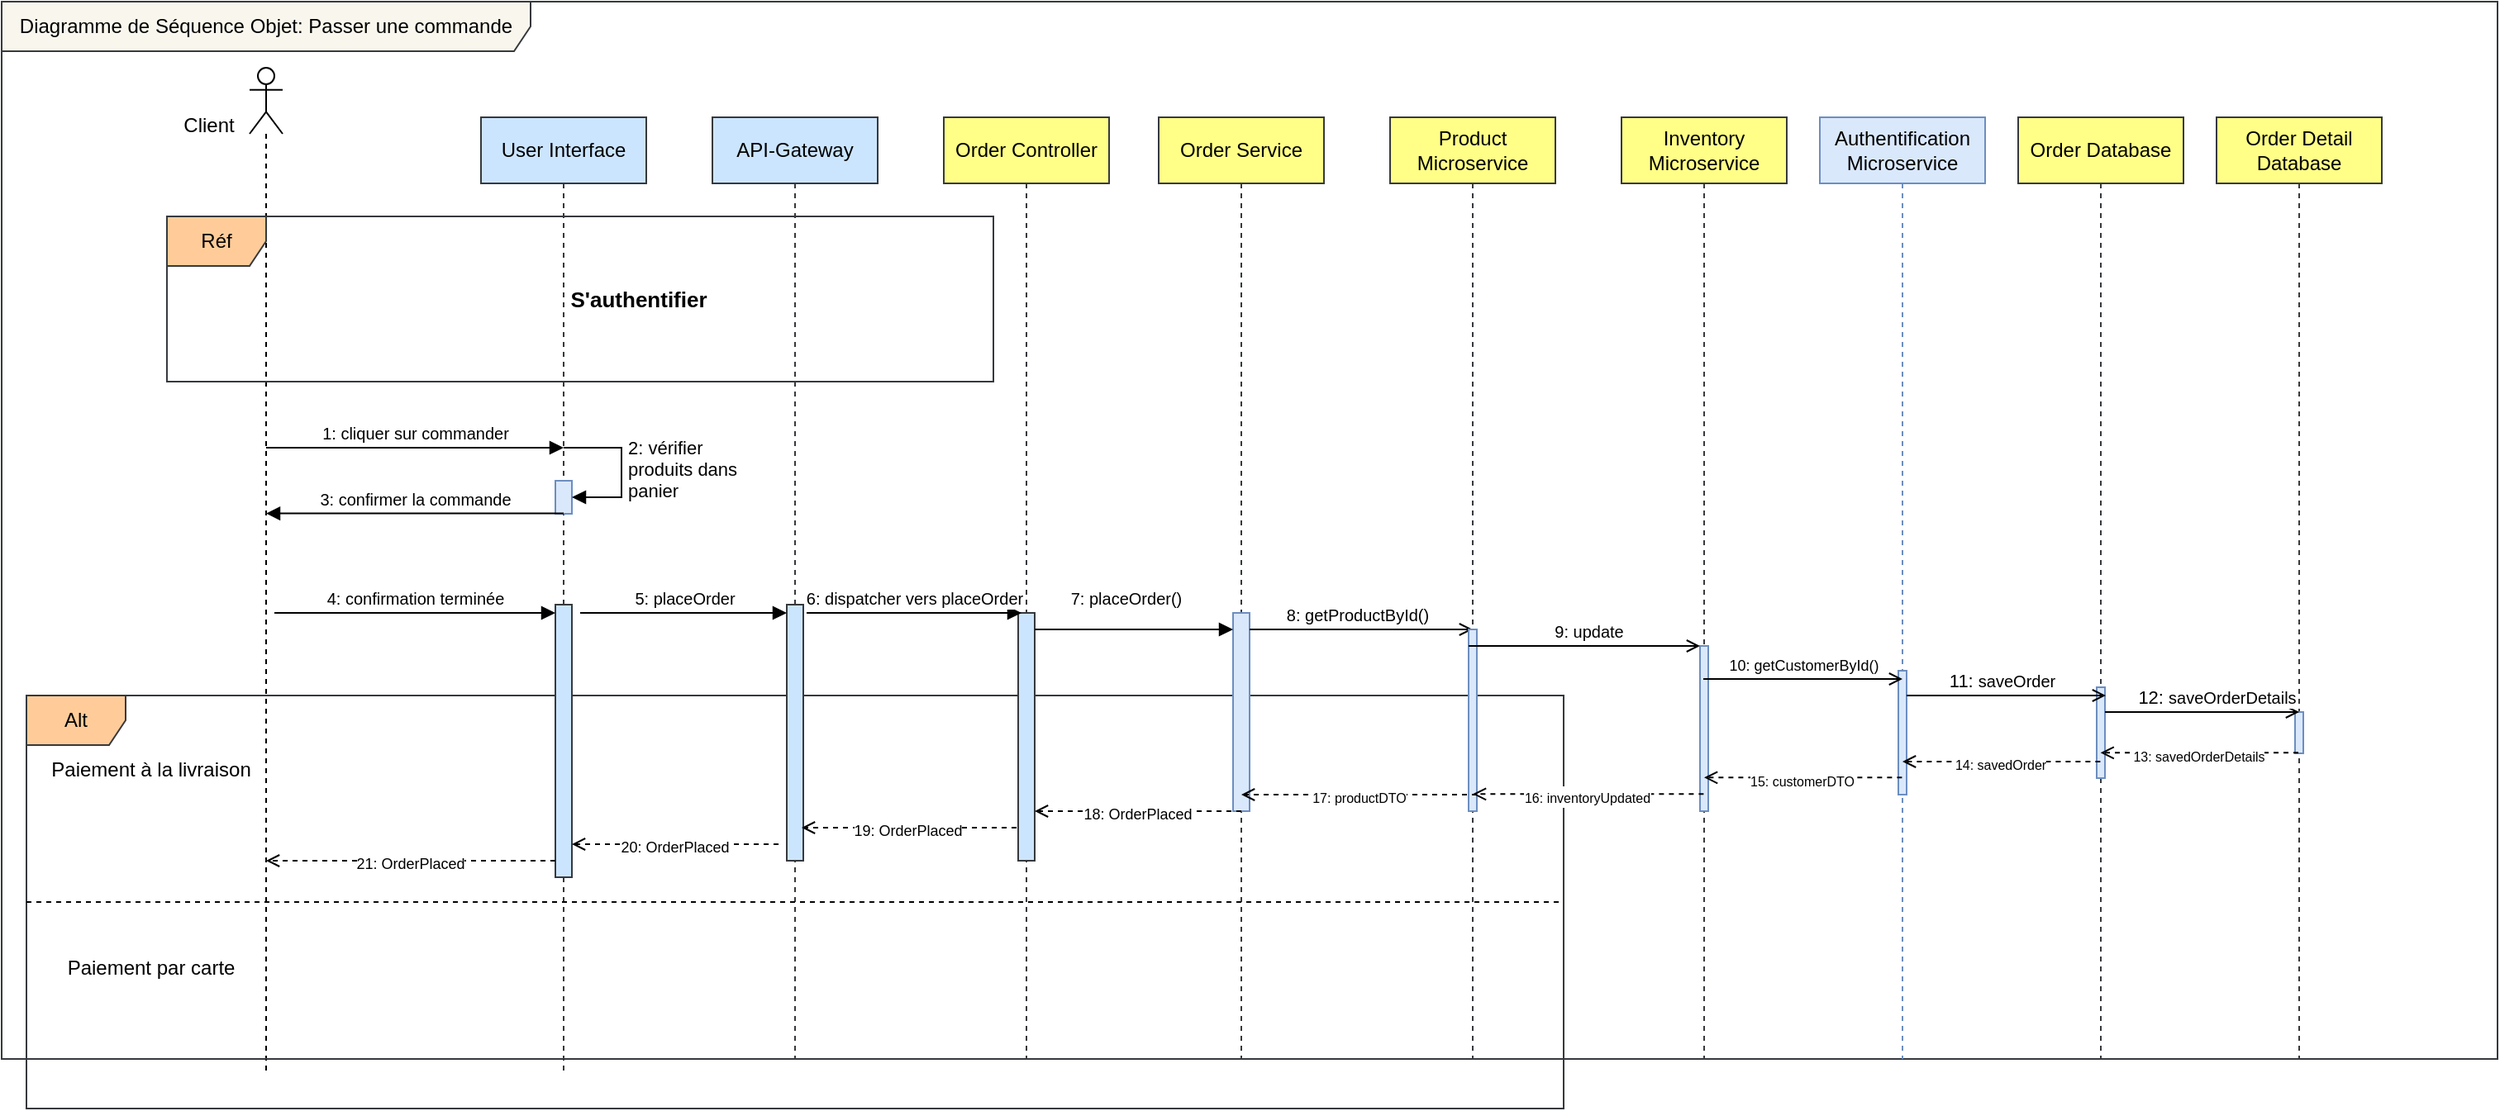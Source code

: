 <mxfile version="24.7.16">
  <diagram name="Page-1" id="Vj2fXtDcxGoJhjf4LWHA">
    <mxGraphModel dx="647" dy="358" grid="1" gridSize="10" guides="1" tooltips="1" connect="1" arrows="1" fold="1" page="1" pageScale="1" pageWidth="850" pageHeight="1100" math="0" shadow="0">
      <root>
        <mxCell id="0" />
        <mxCell id="1" parent="0" />
        <mxCell id="J7M1iKPz1tLLwmHf_Go_-1" value="Alt" style="shape=umlFrame;whiteSpace=wrap;html=1;pointerEvents=0;fillColor=#ffcc99;strokeColor=#36393d;" parent="1" vertex="1">
          <mxGeometry x="225" y="460" width="930" height="250" as="geometry" />
        </mxCell>
        <mxCell id="J7M1iKPz1tLLwmHf_Go_-2" value="" style="shape=umlLifeline;perimeter=lifelinePerimeter;whiteSpace=wrap;html=1;container=1;dropTarget=0;collapsible=0;recursiveResize=0;outlineConnect=0;portConstraint=eastwest;newEdgeStyle={&quot;curved&quot;:0,&quot;rounded&quot;:0};participant=umlActor;size=40;" parent="1" vertex="1">
          <mxGeometry x="360" y="80" width="20" height="610" as="geometry" />
        </mxCell>
        <mxCell id="J7M1iKPz1tLLwmHf_Go_-5" value="User Interface" style="shape=umlLifeline;perimeter=lifelinePerimeter;whiteSpace=wrap;html=1;container=1;dropTarget=0;collapsible=0;recursiveResize=0;outlineConnect=0;portConstraint=eastwest;newEdgeStyle={&quot;curved&quot;:0,&quot;rounded&quot;:0};fillColor=#cce5ff;strokeColor=#36393d;" parent="1" vertex="1">
          <mxGeometry x="500" y="110" width="100" height="580" as="geometry" />
        </mxCell>
        <mxCell id="J7M1iKPz1tLLwmHf_Go_-6" value="" style="html=1;points=[[0,0,0,0,5],[0,1,0,0,-5],[1,0,0,0,5],[1,1,0,0,-5]];perimeter=orthogonalPerimeter;outlineConnect=0;targetShapes=umlLifeline;portConstraint=eastwest;newEdgeStyle={&quot;curved&quot;:0,&quot;rounded&quot;:0};" parent="J7M1iKPz1tLLwmHf_Go_-5" vertex="1">
          <mxGeometry x="45" y="360" width="10" height="40" as="geometry" />
        </mxCell>
        <mxCell id="J7M1iKPz1tLLwmHf_Go_-7" value="" style="html=1;points=[[0,0,0,0,5],[0,1,0,0,-5],[1,0,0,0,5],[1,1,0,0,-5]];perimeter=orthogonalPerimeter;outlineConnect=0;targetShapes=umlLifeline;portConstraint=eastwest;newEdgeStyle={&quot;curved&quot;:0,&quot;rounded&quot;:0};fillColor=#cce5ff;strokeColor=#36393d;" parent="J7M1iKPz1tLLwmHf_Go_-5" vertex="1">
          <mxGeometry x="45" y="295" width="10" height="165" as="geometry" />
        </mxCell>
        <mxCell id="fEn0n0unOJq2FUW5Gldk-1" value="" style="html=1;points=[[0,0,0,0,5],[0,1,0,0,-5],[1,0,0,0,5],[1,1,0,0,-5]];perimeter=orthogonalPerimeter;outlineConnect=0;targetShapes=umlLifeline;portConstraint=eastwest;newEdgeStyle={&quot;curved&quot;:0,&quot;rounded&quot;:0};fillColor=#dae8fc;strokeColor=#6c8ebf;" vertex="1" parent="J7M1iKPz1tLLwmHf_Go_-5">
          <mxGeometry x="45" y="220" width="10" height="20" as="geometry" />
        </mxCell>
        <mxCell id="J7M1iKPz1tLLwmHf_Go_-8" value="API-Gateway" style="shape=umlLifeline;perimeter=lifelinePerimeter;whiteSpace=wrap;html=1;container=1;dropTarget=0;collapsible=0;recursiveResize=0;outlineConnect=0;portConstraint=eastwest;newEdgeStyle={&quot;curved&quot;:0,&quot;rounded&quot;:0};fillColor=#cce5ff;strokeColor=#36393d;" parent="1" vertex="1">
          <mxGeometry x="640" y="110" width="100" height="570" as="geometry" />
        </mxCell>
        <mxCell id="J7M1iKPz1tLLwmHf_Go_-9" value="" style="html=1;points=[[0,0,0,0,5],[0,1,0,0,-5],[1,0,0,0,5],[1,1,0,0,-5]];perimeter=orthogonalPerimeter;outlineConnect=0;targetShapes=umlLifeline;portConstraint=eastwest;newEdgeStyle={&quot;curved&quot;:0,&quot;rounded&quot;:0};fillColor=#cce5ff;strokeColor=#36393d;" parent="J7M1iKPz1tLLwmHf_Go_-8" vertex="1">
          <mxGeometry x="45" y="295" width="10" height="155" as="geometry" />
        </mxCell>
        <mxCell id="J7M1iKPz1tLLwmHf_Go_-10" value="Order Controller" style="shape=umlLifeline;perimeter=lifelinePerimeter;whiteSpace=wrap;html=1;container=1;dropTarget=0;collapsible=0;recursiveResize=0;outlineConnect=0;portConstraint=eastwest;newEdgeStyle={&quot;curved&quot;:0,&quot;rounded&quot;:0};fillColor=#ffff88;strokeColor=#36393d;" parent="1" vertex="1">
          <mxGeometry x="780" y="110" width="100" height="570" as="geometry" />
        </mxCell>
        <mxCell id="J7M1iKPz1tLLwmHf_Go_-11" value="Order Service" style="shape=umlLifeline;perimeter=lifelinePerimeter;whiteSpace=wrap;html=1;container=1;dropTarget=0;collapsible=0;recursiveResize=0;outlineConnect=0;portConstraint=eastwest;newEdgeStyle={&quot;curved&quot;:0,&quot;rounded&quot;:0};fillColor=#ffff88;strokeColor=#36393d;" parent="1" vertex="1">
          <mxGeometry x="910" y="110" width="100" height="570" as="geometry" />
        </mxCell>
        <mxCell id="J7M1iKPz1tLLwmHf_Go_-12" value="Product Microservice" style="shape=umlLifeline;perimeter=lifelinePerimeter;whiteSpace=wrap;html=1;container=1;dropTarget=0;collapsible=0;recursiveResize=0;outlineConnect=0;portConstraint=eastwest;newEdgeStyle={&quot;curved&quot;:0,&quot;rounded&quot;:0};fillColor=#ffff88;strokeColor=#36393d;" parent="1" vertex="1">
          <mxGeometry x="1050" y="110" width="100" height="570" as="geometry" />
        </mxCell>
        <mxCell id="J7M1iKPz1tLLwmHf_Go_-13" value="Réf" style="shape=umlFrame;whiteSpace=wrap;html=1;pointerEvents=0;fillColor=#ffcc99;strokeColor=#36393d;" parent="1" vertex="1">
          <mxGeometry x="310" y="170" width="500" height="100" as="geometry" />
        </mxCell>
        <mxCell id="J7M1iKPz1tLLwmHf_Go_-14" value="&lt;b&gt;&lt;font style=&quot;font-size: 13px;&quot;&gt;S&#39;authentifier&lt;/font&gt;&lt;/b&gt;" style="text;html=1;align=center;verticalAlign=middle;resizable=0;points=[];autosize=1;strokeColor=none;fillColor=none;" parent="1" vertex="1">
          <mxGeometry x="540" y="205" width="110" height="30" as="geometry" />
        </mxCell>
        <mxCell id="J7M1iKPz1tLLwmHf_Go_-15" value="&lt;font style=&quot;font-size: 10px;&quot;&gt;1: cliquer sur commander&lt;br&gt;&lt;/font&gt;" style="html=1;verticalAlign=bottom;endArrow=block;curved=0;rounded=0;" parent="1" edge="1" source="J7M1iKPz1tLLwmHf_Go_-2">
          <mxGeometry width="80" relative="1" as="geometry">
            <mxPoint x="375.31" y="310" as="sourcePoint" />
            <mxPoint x="550" y="310" as="targetPoint" />
          </mxGeometry>
        </mxCell>
        <mxCell id="J7M1iKPz1tLLwmHf_Go_-16" value="&lt;font style=&quot;font-size: 10px;&quot;&gt;3: confirmer la commande&lt;br&gt;&lt;/font&gt;" style="html=1;verticalAlign=bottom;endArrow=block;curved=0;rounded=0;" parent="1" edge="1" target="J7M1iKPz1tLLwmHf_Go_-2">
          <mxGeometry width="80" relative="1" as="geometry">
            <mxPoint x="550" y="349.76" as="sourcePoint" />
            <mxPoint x="375.5" y="349.76" as="targetPoint" />
          </mxGeometry>
        </mxCell>
        <mxCell id="J7M1iKPz1tLLwmHf_Go_-17" value="&lt;font style=&quot;font-size: 10px;&quot;&gt;4: confirmation terminée&lt;br&gt;&lt;/font&gt;" style="html=1;verticalAlign=bottom;endArrow=block;curved=0;rounded=0;entryX=0;entryY=0;entryDx=0;entryDy=5;entryPerimeter=0;" parent="1" target="J7M1iKPz1tLLwmHf_Go_-7" edge="1">
          <mxGeometry width="80" relative="1" as="geometry">
            <mxPoint x="375" y="410" as="sourcePoint" />
            <mxPoint x="540" y="410" as="targetPoint" />
          </mxGeometry>
        </mxCell>
        <mxCell id="J7M1iKPz1tLLwmHf_Go_-18" value="&lt;font style=&quot;font-size: 10px;&quot;&gt;5: placeOrder&lt;br&gt;&lt;/font&gt;" style="html=1;verticalAlign=bottom;endArrow=block;curved=0;rounded=0;entryX=0;entryY=0;entryDx=0;entryDy=5;entryPerimeter=0;" parent="1" target="J7M1iKPz1tLLwmHf_Go_-9" edge="1">
          <mxGeometry width="80" relative="1" as="geometry">
            <mxPoint x="560" y="410" as="sourcePoint" />
            <mxPoint x="680" y="410" as="targetPoint" />
          </mxGeometry>
        </mxCell>
        <mxCell id="J7M1iKPz1tLLwmHf_Go_-19" value="" style="html=1;points=[[0,0,0,0,5],[0,1,0,0,-5],[1,0,0,0,5],[1,1,0,0,-5]];perimeter=orthogonalPerimeter;outlineConnect=0;targetShapes=umlLifeline;portConstraint=eastwest;newEdgeStyle={&quot;curved&quot;:0,&quot;rounded&quot;:0};fillColor=#cce5ff;strokeColor=#36393d;" parent="1" vertex="1">
          <mxGeometry x="825" y="410" width="10" height="150" as="geometry" />
        </mxCell>
        <mxCell id="J7M1iKPz1tLLwmHf_Go_-20" value="" style="html=1;points=[[0,0,0,0,5],[0,1,0,0,-5],[1,0,0,0,5],[1,1,0,0,-5]];perimeter=orthogonalPerimeter;outlineConnect=0;targetShapes=umlLifeline;portConstraint=eastwest;newEdgeStyle={&quot;curved&quot;:0,&quot;rounded&quot;:0};fillColor=#dae8fc;strokeColor=#6c8ebf;" parent="1" vertex="1">
          <mxGeometry x="955" y="410" width="10" height="120" as="geometry" />
        </mxCell>
        <mxCell id="J7M1iKPz1tLLwmHf_Go_-21" value="&lt;font style=&quot;font-size: 10px;&quot;&gt;6: dispatcher vers &lt;/font&gt;&lt;font style=&quot;font-size: 10px;&quot;&gt;placeOrder&lt;/font&gt;" style="html=1;verticalAlign=bottom;endArrow=block;curved=0;rounded=0;" parent="1" edge="1">
          <mxGeometry x="-0.003" width="80" relative="1" as="geometry">
            <mxPoint x="697" y="410" as="sourcePoint" />
            <mxPoint x="827" y="410" as="targetPoint" />
            <mxPoint as="offset" />
          </mxGeometry>
        </mxCell>
        <mxCell id="J7M1iKPz1tLLwmHf_Go_-22" value="&lt;font style=&quot;font-size: 10px;&quot;&gt;7:&amp;nbsp;&lt;/font&gt;&lt;font style=&quot;font-size: 10px;&quot;&gt;&lt;/font&gt;&lt;font style=&quot;font-size: 10px;&quot;&gt;placeOrder&lt;/font&gt;&lt;font style=&quot;font-size: 10px;&quot;&gt;()&lt;/font&gt;" style="html=1;verticalAlign=bottom;endArrow=block;rounded=0;" parent="1" edge="1">
          <mxGeometry x="-0.08" y="10" width="80" relative="1" as="geometry">
            <mxPoint x="835" y="420.0" as="sourcePoint" />
            <mxPoint x="955" y="420.0" as="targetPoint" />
            <mxPoint as="offset" />
          </mxGeometry>
        </mxCell>
        <mxCell id="J7M1iKPz1tLLwmHf_Go_-32" value="Paiement par carte" style="text;html=1;align=center;verticalAlign=middle;resizable=0;points=[];autosize=1;strokeColor=none;fillColor=none;" parent="1" vertex="1">
          <mxGeometry x="240" y="610" width="120" height="30" as="geometry" />
        </mxCell>
        <mxCell id="J7M1iKPz1tLLwmHf_Go_-33" value="Paiement à la livraison" style="text;html=1;align=center;verticalAlign=middle;resizable=0;points=[];autosize=1;strokeColor=none;fillColor=none;" parent="1" vertex="1">
          <mxGeometry x="230" y="490" width="140" height="30" as="geometry" />
        </mxCell>
        <mxCell id="J7M1iKPz1tLLwmHf_Go_-38" value="" style="line;strokeWidth=1;fillColor=none;align=left;verticalAlign=middle;spacingTop=-1;spacingLeft=3;spacingRight=3;rotatable=0;labelPosition=right;points=[];portConstraint=eastwest;strokeColor=inherit;dashed=1;" parent="1" vertex="1">
          <mxGeometry x="225" y="581" width="930" height="8" as="geometry" />
        </mxCell>
        <mxCell id="J7M1iKPz1tLLwmHf_Go_-39" value="Diagramme de Séquence Objet: Passer une commande" style="shape=umlFrame;whiteSpace=wrap;html=1;pointerEvents=0;width=320;height=30;fillColor=#f9f7ed;strokeColor=#36393d;" parent="1" vertex="1">
          <mxGeometry x="210" y="40" width="1510" height="640" as="geometry" />
        </mxCell>
        <mxCell id="J7M1iKPz1tLLwmHf_Go_-40" value="Client" style="text;html=1;align=center;verticalAlign=middle;resizable=0;points=[];autosize=1;strokeColor=none;fillColor=none;" parent="1" vertex="1">
          <mxGeometry x="310" y="100" width="50" height="30" as="geometry" />
        </mxCell>
        <mxCell id="fEn0n0unOJq2FUW5Gldk-2" value="&lt;div&gt;2: vérifier&amp;nbsp;&lt;/div&gt;&lt;div&gt;produits dans &lt;br&gt;&lt;/div&gt;&lt;div&gt;panier&lt;br&gt;&lt;/div&gt;" style="html=1;align=left;spacingLeft=2;endArrow=block;rounded=0;edgeStyle=orthogonalEdgeStyle;curved=0;rounded=0;" edge="1" target="fEn0n0unOJq2FUW5Gldk-1" parent="1">
          <mxGeometry relative="1" as="geometry">
            <mxPoint x="550" y="310" as="sourcePoint" />
            <Array as="points">
              <mxPoint x="585" y="340" />
            </Array>
          </mxGeometry>
        </mxCell>
        <mxCell id="fEn0n0unOJq2FUW5Gldk-5" value="Inventory Microservice" style="shape=umlLifeline;perimeter=lifelinePerimeter;whiteSpace=wrap;html=1;container=1;dropTarget=0;collapsible=0;recursiveResize=0;outlineConnect=0;portConstraint=eastwest;newEdgeStyle={&quot;curved&quot;:0,&quot;rounded&quot;:0};fillColor=#ffff88;strokeColor=#36393d;" vertex="1" parent="1">
          <mxGeometry x="1190" y="110" width="100" height="570" as="geometry" />
        </mxCell>
        <mxCell id="fEn0n0unOJq2FUW5Gldk-25" value="" style="html=1;points=[[0,0,0,0,5],[0,1,0,0,-5],[1,0,0,0,5],[1,1,0,0,-5]];perimeter=orthogonalPerimeter;outlineConnect=0;targetShapes=umlLifeline;portConstraint=eastwest;newEdgeStyle={&quot;curved&quot;:0,&quot;rounded&quot;:0};fillColor=#dae8fc;strokeColor=#6c8ebf;" vertex="1" parent="fEn0n0unOJq2FUW5Gldk-5">
          <mxGeometry x="47.5" y="320" width="5" height="100" as="geometry" />
        </mxCell>
        <mxCell id="fEn0n0unOJq2FUW5Gldk-6" value="Order Database" style="shape=umlLifeline;perimeter=lifelinePerimeter;whiteSpace=wrap;html=1;container=1;dropTarget=0;collapsible=0;recursiveResize=0;outlineConnect=0;portConstraint=eastwest;newEdgeStyle={&quot;curved&quot;:0,&quot;rounded&quot;:0};fillColor=#ffff88;strokeColor=#36393d;" vertex="1" parent="1">
          <mxGeometry x="1430" y="110" width="100" height="570" as="geometry" />
        </mxCell>
        <mxCell id="fEn0n0unOJq2FUW5Gldk-28" value="" style="html=1;points=[[0,0,0,0,5],[0,1,0,0,-5],[1,0,0,0,5],[1,1,0,0,-5]];perimeter=orthogonalPerimeter;outlineConnect=0;targetShapes=umlLifeline;portConstraint=eastwest;newEdgeStyle={&quot;curved&quot;:0,&quot;rounded&quot;:0};fillColor=#dae8fc;strokeColor=#6c8ebf;" vertex="1" parent="fEn0n0unOJq2FUW5Gldk-6">
          <mxGeometry x="47.5" y="345" width="5" height="55" as="geometry" />
        </mxCell>
        <mxCell id="fEn0n0unOJq2FUW5Gldk-7" value="&lt;font style=&quot;font-size: 10px;&quot;&gt;8: getProductById()&lt;/font&gt;" style="html=1;verticalAlign=bottom;endArrow=open;rounded=0;endFill=0;exitX=1;exitY=0;exitDx=0;exitDy=5;exitPerimeter=0;" edge="1" parent="1">
          <mxGeometry x="-0.037" width="80" relative="1" as="geometry">
            <mxPoint x="965" y="420" as="sourcePoint" />
            <mxPoint x="1100" y="420" as="targetPoint" />
            <mxPoint as="offset" />
          </mxGeometry>
        </mxCell>
        <mxCell id="fEn0n0unOJq2FUW5Gldk-11" value="Authentification Microservice" style="shape=umlLifeline;perimeter=lifelinePerimeter;whiteSpace=wrap;html=1;container=1;dropTarget=0;collapsible=0;recursiveResize=0;outlineConnect=0;portConstraint=eastwest;newEdgeStyle={&quot;curved&quot;:0,&quot;rounded&quot;:0};fillColor=#dae8fc;strokeColor=#6c8ebf;" vertex="1" parent="1">
          <mxGeometry x="1310" y="110" width="100" height="570" as="geometry" />
        </mxCell>
        <mxCell id="fEn0n0unOJq2FUW5Gldk-50" value="" style="html=1;points=[[0,0,0,0,5],[0,1,0,0,-5],[1,0,0,0,5],[1,1,0,0,-5]];perimeter=orthogonalPerimeter;outlineConnect=0;targetShapes=umlLifeline;portConstraint=eastwest;newEdgeStyle={&quot;curved&quot;:0,&quot;rounded&quot;:0};fillColor=#dae8fc;strokeColor=#6c8ebf;" vertex="1" parent="fEn0n0unOJq2FUW5Gldk-11">
          <mxGeometry x="47.5" y="335" width="5" height="75" as="geometry" />
        </mxCell>
        <mxCell id="fEn0n0unOJq2FUW5Gldk-12" value="&lt;font style=&quot;font-size: 9px;&quot;&gt;10: getCustomerById()&lt;/font&gt;" style="html=1;verticalAlign=bottom;endArrow=open;rounded=0;endFill=0;" edge="1" parent="1">
          <mxGeometry x="0.004" width="80" relative="1" as="geometry">
            <mxPoint x="1239.5" y="450" as="sourcePoint" />
            <mxPoint x="1360" y="450" as="targetPoint" />
            <mxPoint as="offset" />
          </mxGeometry>
        </mxCell>
        <mxCell id="fEn0n0unOJq2FUW5Gldk-14" value="Order Detail Database" style="shape=umlLifeline;perimeter=lifelinePerimeter;whiteSpace=wrap;html=1;container=1;dropTarget=0;collapsible=0;recursiveResize=0;outlineConnect=0;portConstraint=eastwest;newEdgeStyle={&quot;curved&quot;:0,&quot;rounded&quot;:0};fillColor=#ffff88;strokeColor=#36393d;" vertex="1" parent="1">
          <mxGeometry x="1550" y="110" width="100" height="570" as="geometry" />
        </mxCell>
        <mxCell id="fEn0n0unOJq2FUW5Gldk-36" value="" style="html=1;points=[[0,0,0,0,5],[0,1,0,0,-5],[1,0,0,0,5],[1,1,0,0,-5]];perimeter=orthogonalPerimeter;outlineConnect=0;targetShapes=umlLifeline;portConstraint=eastwest;newEdgeStyle={&quot;curved&quot;:0,&quot;rounded&quot;:0};fillColor=#dae8fc;strokeColor=#6c8ebf;" vertex="1" parent="fEn0n0unOJq2FUW5Gldk-14">
          <mxGeometry x="47.5" y="360" width="5" height="25" as="geometry" />
        </mxCell>
        <mxCell id="fEn0n0unOJq2FUW5Gldk-15" value="12: &lt;font style=&quot;font-size: 10px;&quot;&gt;&lt;font style=&quot;font-size: 10px;&quot;&gt;saveOrderDetails&lt;/font&gt;&lt;/font&gt;" style="html=1;verticalAlign=bottom;endArrow=open;rounded=0;endFill=0;entryX=0.5;entryY=0.684;entryDx=0;entryDy=0;entryPerimeter=0;" edge="1" parent="1" source="fEn0n0unOJq2FUW5Gldk-28">
          <mxGeometry x="0.149" width="80" relative="1" as="geometry">
            <mxPoint x="1490" y="470" as="sourcePoint" />
            <mxPoint x="1600" y="470" as="targetPoint" />
            <mxPoint as="offset" />
          </mxGeometry>
        </mxCell>
        <mxCell id="fEn0n0unOJq2FUW5Gldk-44" value="" style="html=1;verticalAlign=bottom;endArrow=open;rounded=0;dashed=1;endFill=0;" edge="1" parent="1">
          <mxGeometry x="-0.08" y="10" width="80" relative="1" as="geometry">
            <mxPoint x="1599.5" y="494.66" as="sourcePoint" />
            <mxPoint x="1479.81" y="494.66" as="targetPoint" />
            <mxPoint as="offset" />
          </mxGeometry>
        </mxCell>
        <mxCell id="fEn0n0unOJq2FUW5Gldk-46" value="&lt;font style=&quot;font-size: 8px;&quot;&gt;13: savedOrderDetails&lt;/font&gt;" style="edgeLabel;html=1;align=center;verticalAlign=middle;resizable=0;points=[];" vertex="1" connectable="0" parent="fEn0n0unOJq2FUW5Gldk-44">
          <mxGeometry x="0.014" y="1" relative="1" as="geometry">
            <mxPoint as="offset" />
          </mxGeometry>
        </mxCell>
        <mxCell id="fEn0n0unOJq2FUW5Gldk-49" value="11: &lt;font style=&quot;font-size: 10px;&quot;&gt;&lt;font style=&quot;font-size: 10px;&quot;&gt;saveOrder&lt;/font&gt;&lt;/font&gt;" style="html=1;verticalAlign=bottom;endArrow=open;rounded=0;endFill=0;" edge="1" parent="1">
          <mxGeometry x="-0.046" width="80" relative="1" as="geometry">
            <mxPoint x="1362.5" y="460" as="sourcePoint" />
            <mxPoint x="1483" y="460" as="targetPoint" />
            <mxPoint as="offset" />
          </mxGeometry>
        </mxCell>
        <mxCell id="fEn0n0unOJq2FUW5Gldk-51" value="" style="html=1;points=[[0,0,0,0,5],[0,1,0,0,-5],[1,0,0,0,5],[1,1,0,0,-5]];perimeter=orthogonalPerimeter;outlineConnect=0;targetShapes=umlLifeline;portConstraint=eastwest;newEdgeStyle={&quot;curved&quot;:0,&quot;rounded&quot;:0};fillColor=#dae8fc;strokeColor=#6c8ebf;" vertex="1" parent="1">
          <mxGeometry x="1097.5" y="420" width="5" height="110" as="geometry" />
        </mxCell>
        <mxCell id="fEn0n0unOJq2FUW5Gldk-52" value="&lt;font style=&quot;font-size: 10px;&quot;&gt;9: update&lt;/font&gt;" style="html=1;verticalAlign=bottom;endArrow=open;rounded=0;endFill=0;exitX=1;exitY=0;exitDx=0;exitDy=5;exitPerimeter=0;" edge="1" parent="1" target="fEn0n0unOJq2FUW5Gldk-25">
          <mxGeometry x="0.036" width="80" relative="1" as="geometry">
            <mxPoint x="1097.5" y="430" as="sourcePoint" />
            <mxPoint x="1232.5" y="430" as="targetPoint" />
            <mxPoint as="offset" />
          </mxGeometry>
        </mxCell>
        <mxCell id="fEn0n0unOJq2FUW5Gldk-53" value="" style="html=1;verticalAlign=bottom;endArrow=open;rounded=0;dashed=1;endFill=0;" edge="1" parent="1">
          <mxGeometry x="-0.08" y="10" width="80" relative="1" as="geometry">
            <mxPoint x="1479.69" y="500.0" as="sourcePoint" />
            <mxPoint x="1360.0" y="500.0" as="targetPoint" />
            <mxPoint as="offset" />
          </mxGeometry>
        </mxCell>
        <mxCell id="fEn0n0unOJq2FUW5Gldk-54" value="&lt;font style=&quot;font-size: 8px;&quot;&gt;14: savedOrder&lt;/font&gt;" style="edgeLabel;html=1;align=center;verticalAlign=middle;resizable=0;points=[];" vertex="1" connectable="0" parent="fEn0n0unOJq2FUW5Gldk-53">
          <mxGeometry x="0.014" y="1" relative="1" as="geometry">
            <mxPoint as="offset" />
          </mxGeometry>
        </mxCell>
        <mxCell id="fEn0n0unOJq2FUW5Gldk-55" value="" style="html=1;verticalAlign=bottom;endArrow=open;rounded=0;dashed=1;endFill=0;" edge="1" parent="1">
          <mxGeometry x="-0.08" y="10" width="80" relative="1" as="geometry">
            <mxPoint x="1359.69" y="509.67" as="sourcePoint" />
            <mxPoint x="1240.0" y="509.67" as="targetPoint" />
            <mxPoint as="offset" />
          </mxGeometry>
        </mxCell>
        <mxCell id="fEn0n0unOJq2FUW5Gldk-56" value="&lt;font style=&quot;font-size: 8px;&quot;&gt;15: customerDTO&lt;/font&gt;" style="edgeLabel;html=1;align=center;verticalAlign=middle;resizable=0;points=[];" vertex="1" connectable="0" parent="fEn0n0unOJq2FUW5Gldk-55">
          <mxGeometry x="0.014" y="1" relative="1" as="geometry">
            <mxPoint as="offset" />
          </mxGeometry>
        </mxCell>
        <mxCell id="fEn0n0unOJq2FUW5Gldk-57" value="" style="html=1;verticalAlign=bottom;endArrow=open;rounded=0;dashed=1;endFill=0;" edge="1" parent="1" target="J7M1iKPz1tLLwmHf_Go_-12">
          <mxGeometry x="-0.08" y="10" width="80" relative="1" as="geometry">
            <mxPoint x="1239.69" y="519.67" as="sourcePoint" />
            <mxPoint x="1120.0" y="519.67" as="targetPoint" />
            <mxPoint as="offset" />
          </mxGeometry>
        </mxCell>
        <mxCell id="fEn0n0unOJq2FUW5Gldk-58" value="&lt;font style=&quot;font-size: 8px;&quot;&gt;16: inventoryUpdated&lt;br&gt;&lt;/font&gt;" style="edgeLabel;html=1;align=center;verticalAlign=middle;resizable=0;points=[];" vertex="1" connectable="0" parent="fEn0n0unOJq2FUW5Gldk-57">
          <mxGeometry x="0.014" y="1" relative="1" as="geometry">
            <mxPoint as="offset" />
          </mxGeometry>
        </mxCell>
        <mxCell id="fEn0n0unOJq2FUW5Gldk-59" value="" style="html=1;verticalAlign=bottom;endArrow=open;rounded=0;dashed=1;endFill=0;" edge="1" parent="1">
          <mxGeometry x="-0.08" y="10" width="80" relative="1" as="geometry">
            <mxPoint x="1102.5" y="520.0" as="sourcePoint" />
            <mxPoint x="960" y="520" as="targetPoint" />
            <mxPoint as="offset" />
          </mxGeometry>
        </mxCell>
        <mxCell id="fEn0n0unOJq2FUW5Gldk-60" value="&lt;font style=&quot;font-size: 8px;&quot;&gt;17: productDTO&lt;br&gt;&lt;/font&gt;" style="edgeLabel;html=1;align=center;verticalAlign=middle;resizable=0;points=[];" vertex="1" connectable="0" parent="fEn0n0unOJq2FUW5Gldk-59">
          <mxGeometry x="0.014" y="1" relative="1" as="geometry">
            <mxPoint as="offset" />
          </mxGeometry>
        </mxCell>
        <mxCell id="fEn0n0unOJq2FUW5Gldk-61" value="" style="html=1;verticalAlign=bottom;endArrow=open;rounded=0;dashed=1;endFill=0;" edge="1" parent="1" target="J7M1iKPz1tLLwmHf_Go_-19">
          <mxGeometry x="-0.08" y="10" width="80" relative="1" as="geometry">
            <mxPoint x="960" y="530" as="sourcePoint" />
            <mxPoint x="840" y="530" as="targetPoint" />
            <mxPoint as="offset" />
          </mxGeometry>
        </mxCell>
        <mxCell id="fEn0n0unOJq2FUW5Gldk-62" value="&lt;font style=&quot;font-size: 9px;&quot;&gt;18: OrderPlaced&lt;/font&gt;" style="edgeLabel;html=1;align=center;verticalAlign=middle;resizable=0;points=[];" vertex="1" connectable="0" parent="fEn0n0unOJq2FUW5Gldk-61">
          <mxGeometry x="0.014" y="1" relative="1" as="geometry">
            <mxPoint as="offset" />
          </mxGeometry>
        </mxCell>
        <mxCell id="fEn0n0unOJq2FUW5Gldk-64" value="" style="html=1;verticalAlign=bottom;endArrow=open;rounded=0;dashed=1;endFill=0;" edge="1" parent="1">
          <mxGeometry x="-0.08" y="10" width="80" relative="1" as="geometry">
            <mxPoint x="824" y="540" as="sourcePoint" />
            <mxPoint x="694" y="540" as="targetPoint" />
            <mxPoint as="offset" />
          </mxGeometry>
        </mxCell>
        <mxCell id="fEn0n0unOJq2FUW5Gldk-65" value="&lt;font style=&quot;font-size: 9px;&quot;&gt;19: OrderPlaced&lt;/font&gt;" style="edgeLabel;html=1;align=center;verticalAlign=middle;resizable=0;points=[];" vertex="1" connectable="0" parent="fEn0n0unOJq2FUW5Gldk-64">
          <mxGeometry x="0.014" y="1" relative="1" as="geometry">
            <mxPoint as="offset" />
          </mxGeometry>
        </mxCell>
        <mxCell id="fEn0n0unOJq2FUW5Gldk-66" value="" style="html=1;verticalAlign=bottom;endArrow=open;rounded=0;dashed=1;endFill=0;" edge="1" parent="1" target="J7M1iKPz1tLLwmHf_Go_-7">
          <mxGeometry x="-0.08" y="10" width="80" relative="1" as="geometry">
            <mxPoint x="680" y="550" as="sourcePoint" />
            <mxPoint x="560" y="550" as="targetPoint" />
            <mxPoint as="offset" />
          </mxGeometry>
        </mxCell>
        <mxCell id="fEn0n0unOJq2FUW5Gldk-67" value="&lt;font style=&quot;font-size: 9px;&quot;&gt;20: OrderPlaced&lt;/font&gt;" style="edgeLabel;html=1;align=center;verticalAlign=middle;resizable=0;points=[];" vertex="1" connectable="0" parent="fEn0n0unOJq2FUW5Gldk-66">
          <mxGeometry x="0.014" y="1" relative="1" as="geometry">
            <mxPoint as="offset" />
          </mxGeometry>
        </mxCell>
        <mxCell id="fEn0n0unOJq2FUW5Gldk-69" value="" style="html=1;verticalAlign=bottom;endArrow=open;rounded=0;dashed=1;endFill=0;" edge="1" parent="1" source="J7M1iKPz1tLLwmHf_Go_-7" target="J7M1iKPz1tLLwmHf_Go_-2">
          <mxGeometry x="-0.08" y="10" width="80" relative="1" as="geometry">
            <mxPoint x="540" y="560" as="sourcePoint" />
            <mxPoint x="415" y="560" as="targetPoint" />
            <mxPoint as="offset" />
            <Array as="points">
              <mxPoint x="510" y="560" />
            </Array>
          </mxGeometry>
        </mxCell>
        <mxCell id="fEn0n0unOJq2FUW5Gldk-70" value="&lt;font style=&quot;font-size: 9px;&quot;&gt;21: OrderPlaced&lt;/font&gt;" style="edgeLabel;html=1;align=center;verticalAlign=middle;resizable=0;points=[];" vertex="1" connectable="0" parent="fEn0n0unOJq2FUW5Gldk-69">
          <mxGeometry x="0.014" y="1" relative="1" as="geometry">
            <mxPoint as="offset" />
          </mxGeometry>
        </mxCell>
      </root>
    </mxGraphModel>
  </diagram>
</mxfile>
